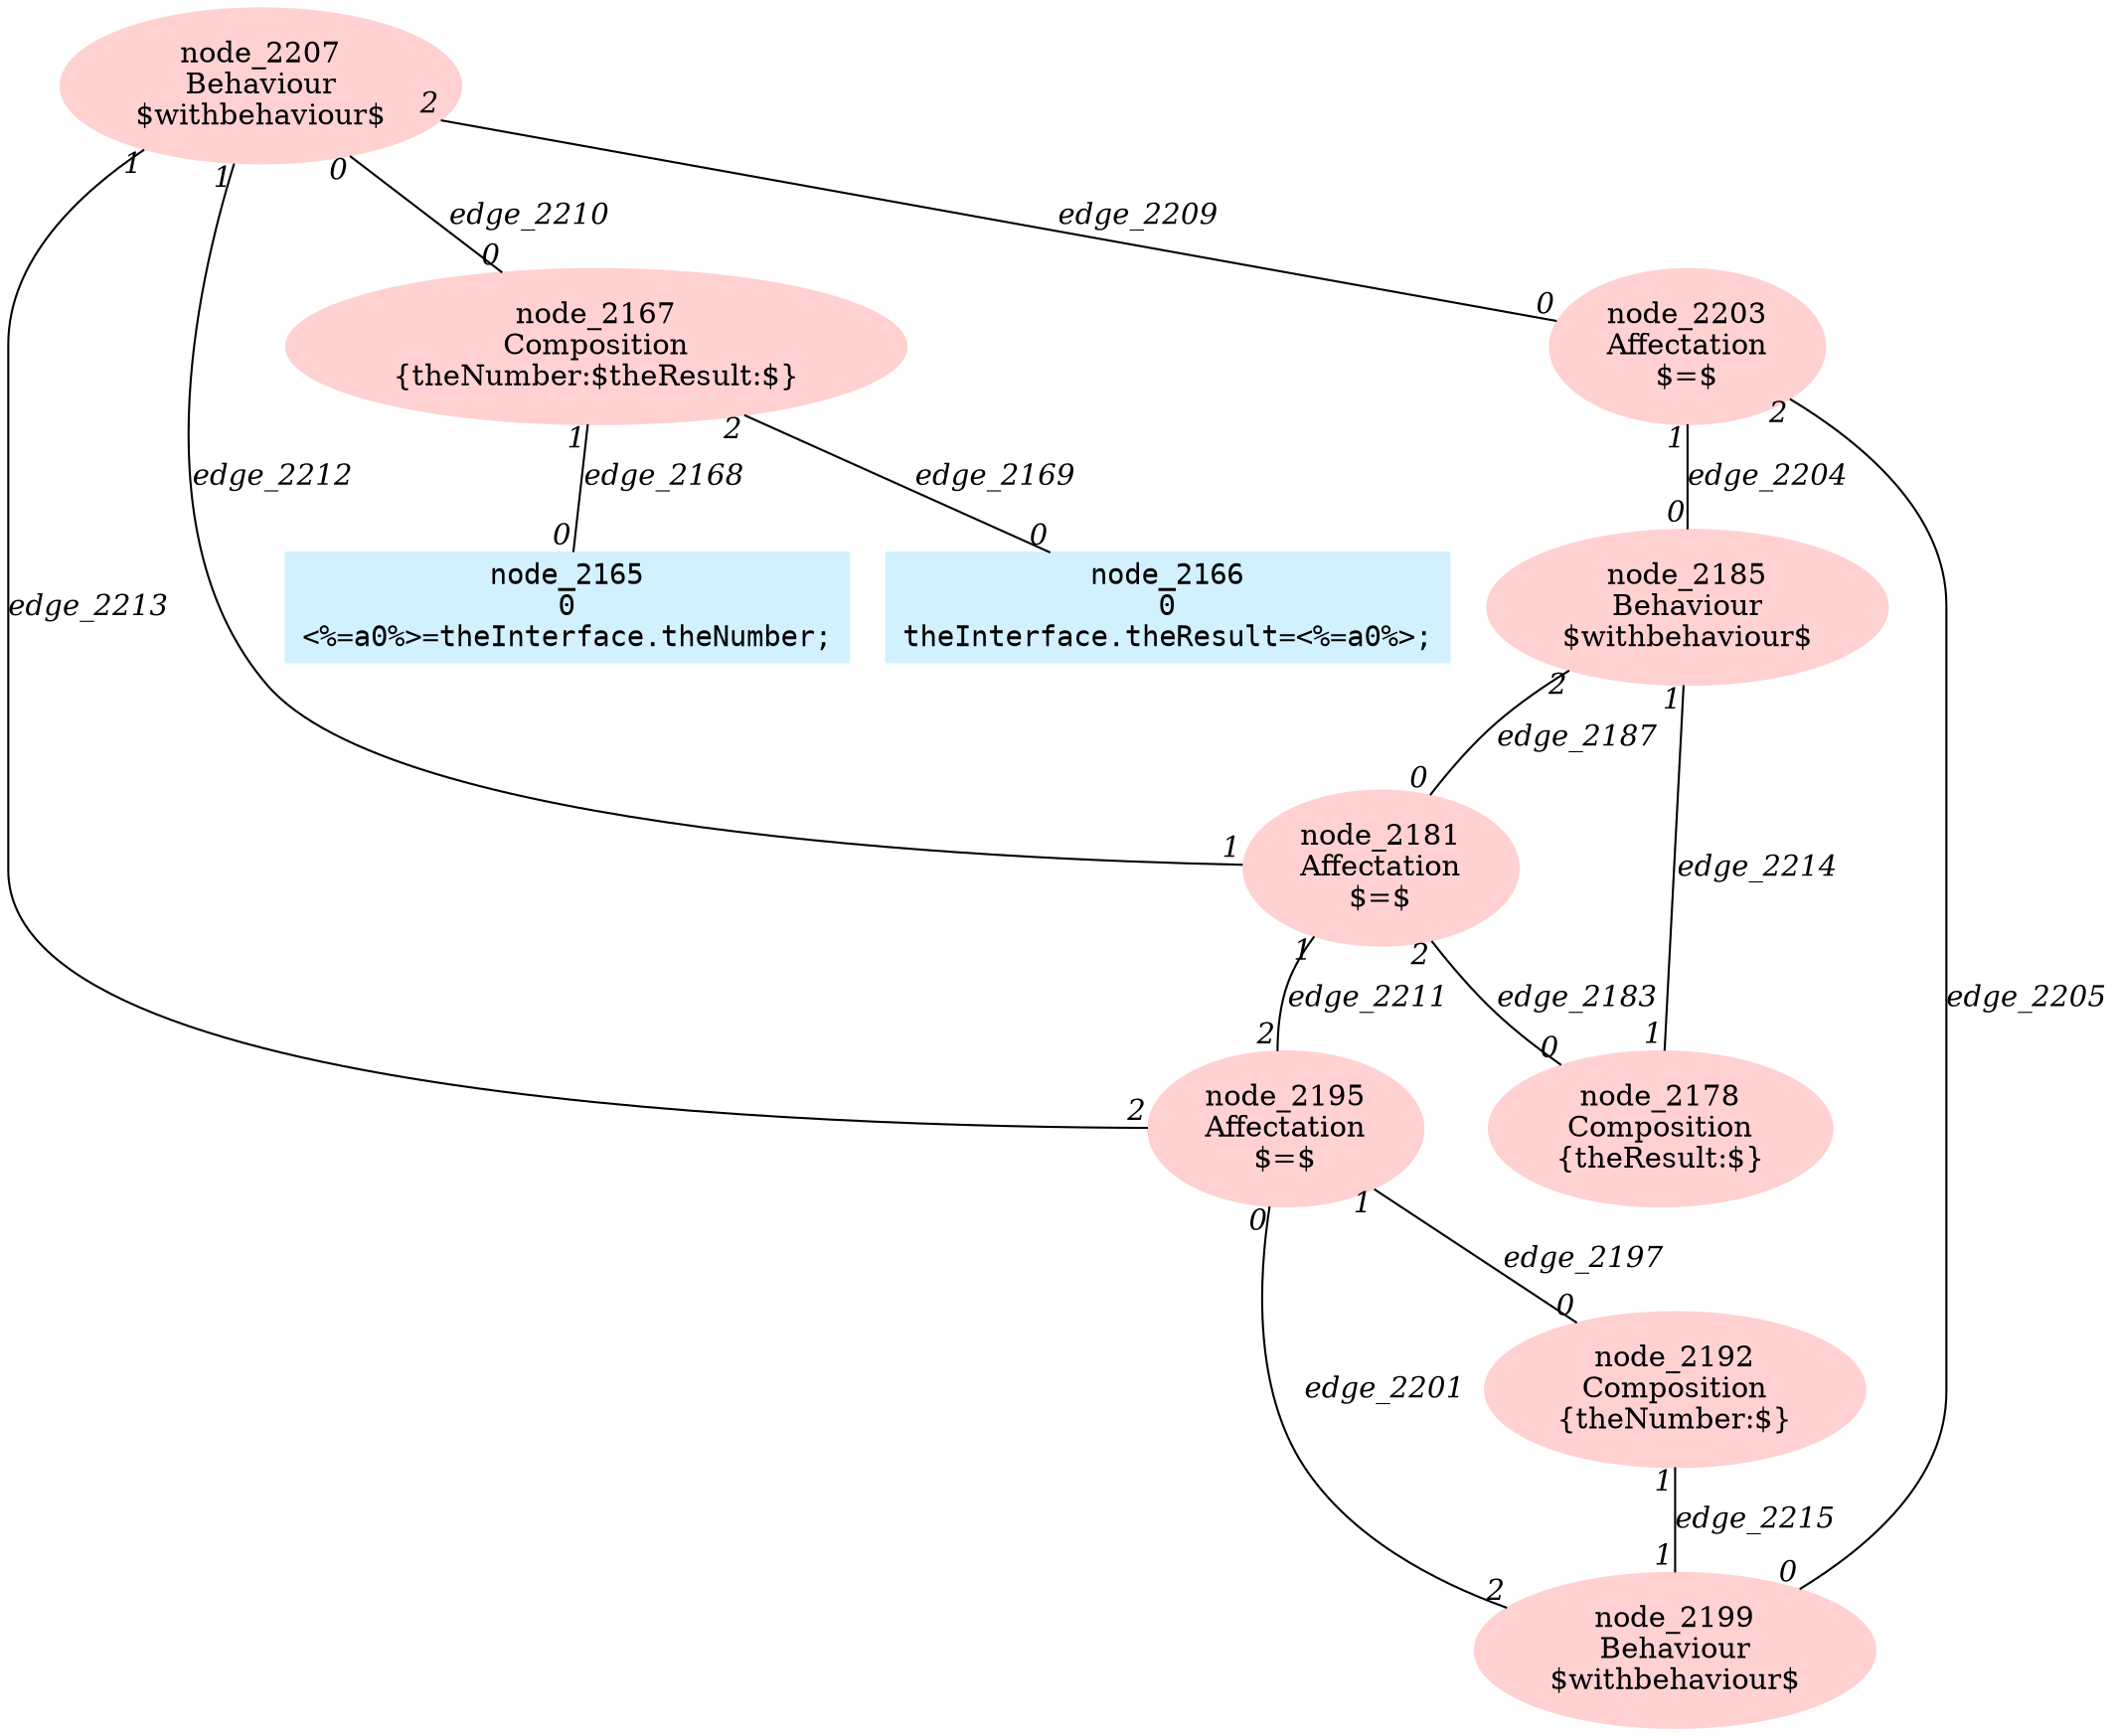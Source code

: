 digraph g{node_2167 [shape=ellipse, style=filled, color="#ffd1d1", label="node_2167
Composition
{theNumber:$theResult:$}" ]
node_2178 [shape=ellipse, style=filled, color="#ffd1d1", label="node_2178
Composition
{theResult:$}" ]
node_2181 [shape=ellipse, style=filled, color="#ffd1d1", label="node_2181
Affectation
$=$" ]
node_2185 [shape=ellipse, style=filled, color="#ffd1d1", label="node_2185
Behaviour
$withbehaviour$" ]
node_2192 [shape=ellipse, style=filled, color="#ffd1d1", label="node_2192
Composition
{theNumber:$}" ]
node_2195 [shape=ellipse, style=filled, color="#ffd1d1", label="node_2195
Affectation
$=$" ]
node_2199 [shape=ellipse, style=filled, color="#ffd1d1", label="node_2199
Behaviour
$withbehaviour$" ]
node_2203 [shape=ellipse, style=filled, color="#ffd1d1", label="node_2203
Affectation
$=$" ]
node_2207 [shape=ellipse, style=filled, color="#ffd1d1", label="node_2207
Behaviour
$withbehaviour$" ]
node_2165 [shape=box, style=filled, color="#d1f1ff", fontname="Courier", label="node_2165
0
<%=a0%>=theInterface.theNumber;
" ]
node_2166 [shape=box, style=filled, color="#d1f1ff", fontname="Courier", label="node_2166
0
theInterface.theResult=<%=a0%>;
" ]
node_2167 -> node_2165 [dir=none, arrowHead=none, fontname="Times-Italic", label="edge_2168",  headlabel="0", taillabel="1" ]
node_2167 -> node_2166 [dir=none, arrowHead=none, fontname="Times-Italic", label="edge_2169",  headlabel="0", taillabel="2" ]
node_2181 -> node_2178 [dir=none, arrowHead=none, fontname="Times-Italic", label="edge_2183",  headlabel="0", taillabel="2" ]
node_2185 -> node_2181 [dir=none, arrowHead=none, fontname="Times-Italic", label="edge_2187",  headlabel="0", taillabel="2" ]
node_2195 -> node_2192 [dir=none, arrowHead=none, fontname="Times-Italic", label="edge_2197",  headlabel="0", taillabel="1" ]
node_2199 -> node_2195 [dir=none, arrowHead=none, fontname="Times-Italic", label="edge_2201",  headlabel="0", taillabel="2" ]
node_2203 -> node_2185 [dir=none, arrowHead=none, fontname="Times-Italic", label="edge_2204",  headlabel="0", taillabel="1" ]
node_2203 -> node_2199 [dir=none, arrowHead=none, fontname="Times-Italic", label="edge_2205",  headlabel="0", taillabel="2" ]
node_2207 -> node_2203 [dir=none, arrowHead=none, fontname="Times-Italic", label="edge_2209",  headlabel="0", taillabel="2" ]
node_2207 -> node_2167 [dir=none, arrowHead=none, fontname="Times-Italic", label="edge_2210",  headlabel="0", taillabel="0" ]
node_2181 -> node_2195 [dir=none, arrowHead=none, fontname="Times-Italic", label="edge_2211",  headlabel="2", taillabel="1" ]
node_2181 -> node_2207 [dir=none, arrowHead=none, fontname="Times-Italic", label="edge_2212",  headlabel="1", taillabel="1" ]
node_2195 -> node_2207 [dir=none, arrowHead=none, fontname="Times-Italic", label="edge_2213",  headlabel="1", taillabel="2" ]
node_2178 -> node_2185 [dir=none, arrowHead=none, fontname="Times-Italic", label="edge_2214",  headlabel="1", taillabel="1" ]
node_2192 -> node_2199 [dir=none, arrowHead=none, fontname="Times-Italic", label="edge_2215",  headlabel="1", taillabel="1" ]
}